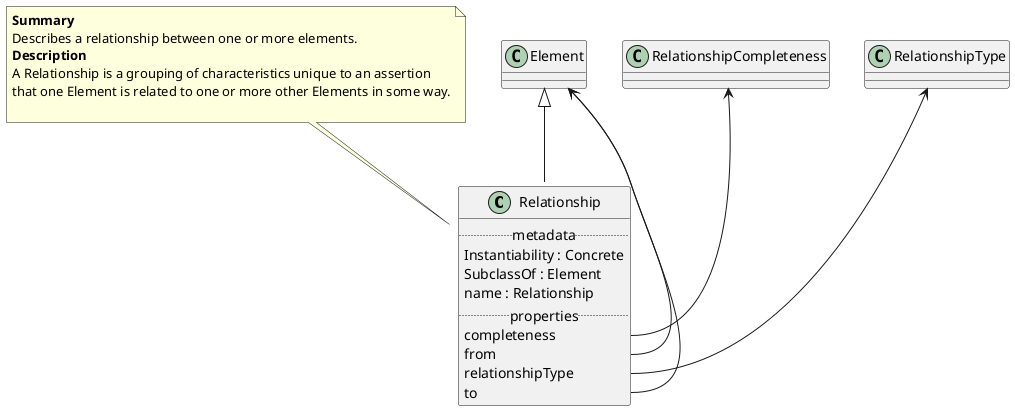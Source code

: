 @startuml
class Relationship {
.. metadata ..
    Instantiability : Concrete
    SubclassOf : Element
    name : Relationship
.. properties ..
    completeness
    from
    relationshipType
    to
}
note top of Relationship
<b>Summary</b>
Describes a relationship between one or more elements.
<b>Description</b>
A Relationship is a grouping of characteristics unique to an assertion
that one Element is related to one or more other Elements in some way.

end note
"Element" <|-- "Relationship"
"RelationshipCompleteness" <-- "Relationship::completeness"
"Element" <-- "Relationship::from"
"RelationshipType" <-- "Relationship::relationshipType"
"Element" <-- "Relationship::to"
@enduml
